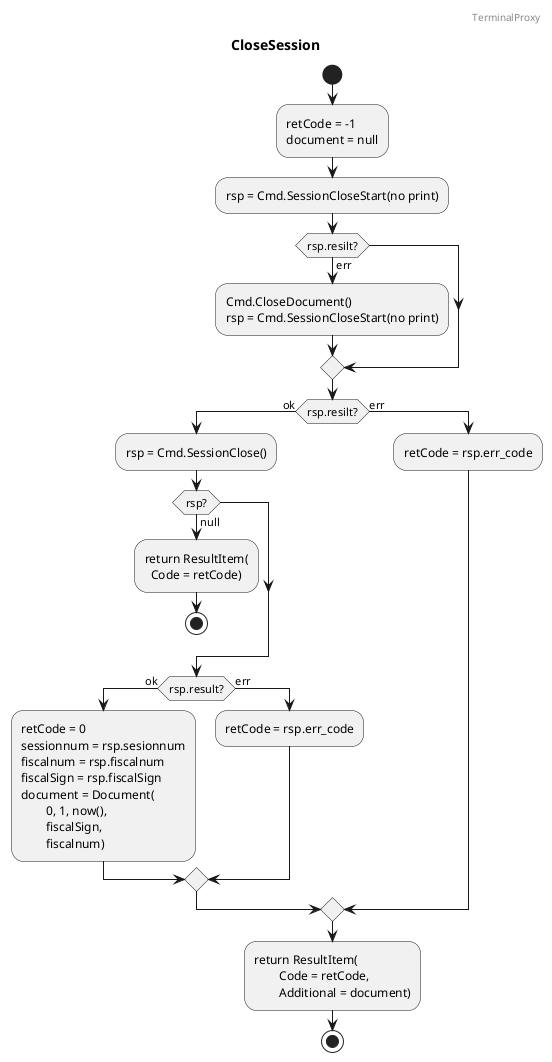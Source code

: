 @startuml

header TerminalProxy

title CloseSession

start
:retCode = -1
document = null;

:rsp = Cmd.SessionCloseStart(no print);
if (rsp.resilt?) then (err)
	:Cmd.CloseDocument()
	rsp = Cmd.SessionCloseStart(no print);
endif
if (rsp.resilt?) then (ok)
	:rsp = Cmd.SessionClose();
	if (rsp?) then (null)
		:return ResultItem(
		  Code = retCode);
		stop
	endif;
	if (rsp.result?) then (ok)
			:retCode = 0
			sessionnum = rsp.sesionnum
			fiscalnum = rsp.fiscalnum
			fiscalSign = rsp.fiscalSign
			document = Document(
				0, 1, now(),
				fiscalSign,
				fiscalnum);
	else (err)
		:retCode = rsp.err_code;
	endif
else (err)
	:retCode = rsp.err_code;
endif
:return ResultItem(
	Code = retCode,
	Additional = document);
stop

@enduml
